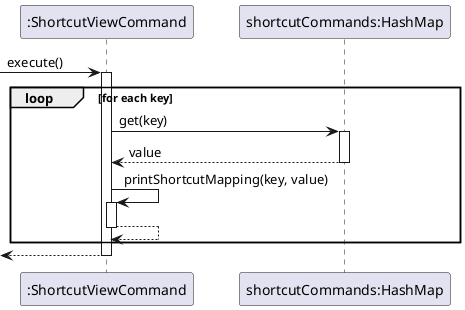 @startuml
participant ":ShortcutViewCommand" as ShortcutViewCommand
participant "shortcutCommands:HashMap" as shortcutCommands

[-> ShortcutViewCommand : execute()
activate ShortcutViewCommand




loop for each key




ShortcutViewCommand -> shortcutCommands : get(key)
activate shortcutCommands

shortcutCommands --> ShortcutViewCommand : value
deactivate shortcutCommands
ShortcutViewCommand -> ShortcutViewCommand : printShortcutMapping(key, value)
activate ShortcutViewCommand
ShortcutViewCommand --> ShortcutViewCommand

deactivate ShortcutViewCommand

end

[<--ShortcutViewCommand

deactivate ShortcutViewCommand



@enduml